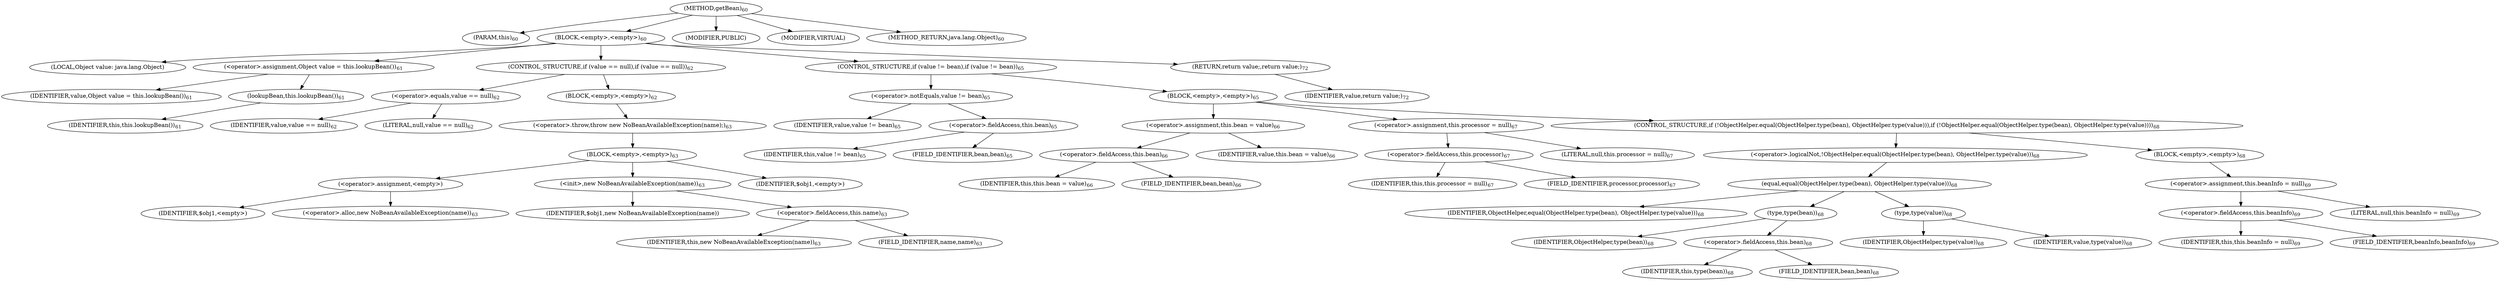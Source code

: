 digraph "getBean" {  
"127" [label = <(METHOD,getBean)<SUB>60</SUB>> ]
"14" [label = <(PARAM,this)<SUB>60</SUB>> ]
"128" [label = <(BLOCK,&lt;empty&gt;,&lt;empty&gt;)<SUB>60</SUB>> ]
"129" [label = <(LOCAL,Object value: java.lang.Object)> ]
"130" [label = <(&lt;operator&gt;.assignment,Object value = this.lookupBean())<SUB>61</SUB>> ]
"131" [label = <(IDENTIFIER,value,Object value = this.lookupBean())<SUB>61</SUB>> ]
"132" [label = <(lookupBean,this.lookupBean())<SUB>61</SUB>> ]
"13" [label = <(IDENTIFIER,this,this.lookupBean())<SUB>61</SUB>> ]
"133" [label = <(CONTROL_STRUCTURE,if (value == null),if (value == null))<SUB>62</SUB>> ]
"134" [label = <(&lt;operator&gt;.equals,value == null)<SUB>62</SUB>> ]
"135" [label = <(IDENTIFIER,value,value == null)<SUB>62</SUB>> ]
"136" [label = <(LITERAL,null,value == null)<SUB>62</SUB>> ]
"137" [label = <(BLOCK,&lt;empty&gt;,&lt;empty&gt;)<SUB>62</SUB>> ]
"138" [label = <(&lt;operator&gt;.throw,throw new NoBeanAvailableException(name);)<SUB>63</SUB>> ]
"139" [label = <(BLOCK,&lt;empty&gt;,&lt;empty&gt;)<SUB>63</SUB>> ]
"140" [label = <(&lt;operator&gt;.assignment,&lt;empty&gt;)> ]
"141" [label = <(IDENTIFIER,$obj1,&lt;empty&gt;)> ]
"142" [label = <(&lt;operator&gt;.alloc,new NoBeanAvailableException(name))<SUB>63</SUB>> ]
"143" [label = <(&lt;init&gt;,new NoBeanAvailableException(name))<SUB>63</SUB>> ]
"144" [label = <(IDENTIFIER,$obj1,new NoBeanAvailableException(name))> ]
"145" [label = <(&lt;operator&gt;.fieldAccess,this.name)<SUB>63</SUB>> ]
"146" [label = <(IDENTIFIER,this,new NoBeanAvailableException(name))<SUB>63</SUB>> ]
"147" [label = <(FIELD_IDENTIFIER,name,name)<SUB>63</SUB>> ]
"148" [label = <(IDENTIFIER,$obj1,&lt;empty&gt;)> ]
"149" [label = <(CONTROL_STRUCTURE,if (value != bean),if (value != bean))<SUB>65</SUB>> ]
"150" [label = <(&lt;operator&gt;.notEquals,value != bean)<SUB>65</SUB>> ]
"151" [label = <(IDENTIFIER,value,value != bean)<SUB>65</SUB>> ]
"152" [label = <(&lt;operator&gt;.fieldAccess,this.bean)<SUB>65</SUB>> ]
"153" [label = <(IDENTIFIER,this,value != bean)<SUB>65</SUB>> ]
"154" [label = <(FIELD_IDENTIFIER,bean,bean)<SUB>65</SUB>> ]
"155" [label = <(BLOCK,&lt;empty&gt;,&lt;empty&gt;)<SUB>65</SUB>> ]
"156" [label = <(&lt;operator&gt;.assignment,this.bean = value)<SUB>66</SUB>> ]
"157" [label = <(&lt;operator&gt;.fieldAccess,this.bean)<SUB>66</SUB>> ]
"158" [label = <(IDENTIFIER,this,this.bean = value)<SUB>66</SUB>> ]
"159" [label = <(FIELD_IDENTIFIER,bean,bean)<SUB>66</SUB>> ]
"160" [label = <(IDENTIFIER,value,this.bean = value)<SUB>66</SUB>> ]
"161" [label = <(&lt;operator&gt;.assignment,this.processor = null)<SUB>67</SUB>> ]
"162" [label = <(&lt;operator&gt;.fieldAccess,this.processor)<SUB>67</SUB>> ]
"163" [label = <(IDENTIFIER,this,this.processor = null)<SUB>67</SUB>> ]
"164" [label = <(FIELD_IDENTIFIER,processor,processor)<SUB>67</SUB>> ]
"165" [label = <(LITERAL,null,this.processor = null)<SUB>67</SUB>> ]
"166" [label = <(CONTROL_STRUCTURE,if (!ObjectHelper.equal(ObjectHelper.type(bean), ObjectHelper.type(value))),if (!ObjectHelper.equal(ObjectHelper.type(bean), ObjectHelper.type(value))))<SUB>68</SUB>> ]
"167" [label = <(&lt;operator&gt;.logicalNot,!ObjectHelper.equal(ObjectHelper.type(bean), ObjectHelper.type(value)))<SUB>68</SUB>> ]
"168" [label = <(equal,equal(ObjectHelper.type(bean), ObjectHelper.type(value)))<SUB>68</SUB>> ]
"169" [label = <(IDENTIFIER,ObjectHelper,equal(ObjectHelper.type(bean), ObjectHelper.type(value)))<SUB>68</SUB>> ]
"170" [label = <(type,type(bean))<SUB>68</SUB>> ]
"171" [label = <(IDENTIFIER,ObjectHelper,type(bean))<SUB>68</SUB>> ]
"172" [label = <(&lt;operator&gt;.fieldAccess,this.bean)<SUB>68</SUB>> ]
"173" [label = <(IDENTIFIER,this,type(bean))<SUB>68</SUB>> ]
"174" [label = <(FIELD_IDENTIFIER,bean,bean)<SUB>68</SUB>> ]
"175" [label = <(type,type(value))<SUB>68</SUB>> ]
"176" [label = <(IDENTIFIER,ObjectHelper,type(value))<SUB>68</SUB>> ]
"177" [label = <(IDENTIFIER,value,type(value))<SUB>68</SUB>> ]
"178" [label = <(BLOCK,&lt;empty&gt;,&lt;empty&gt;)<SUB>68</SUB>> ]
"179" [label = <(&lt;operator&gt;.assignment,this.beanInfo = null)<SUB>69</SUB>> ]
"180" [label = <(&lt;operator&gt;.fieldAccess,this.beanInfo)<SUB>69</SUB>> ]
"181" [label = <(IDENTIFIER,this,this.beanInfo = null)<SUB>69</SUB>> ]
"182" [label = <(FIELD_IDENTIFIER,beanInfo,beanInfo)<SUB>69</SUB>> ]
"183" [label = <(LITERAL,null,this.beanInfo = null)<SUB>69</SUB>> ]
"184" [label = <(RETURN,return value;,return value;)<SUB>72</SUB>> ]
"185" [label = <(IDENTIFIER,value,return value;)<SUB>72</SUB>> ]
"186" [label = <(MODIFIER,PUBLIC)> ]
"187" [label = <(MODIFIER,VIRTUAL)> ]
"188" [label = <(METHOD_RETURN,java.lang.Object)<SUB>60</SUB>> ]
  "127" -> "14" 
  "127" -> "128" 
  "127" -> "186" 
  "127" -> "187" 
  "127" -> "188" 
  "128" -> "129" 
  "128" -> "130" 
  "128" -> "133" 
  "128" -> "149" 
  "128" -> "184" 
  "130" -> "131" 
  "130" -> "132" 
  "132" -> "13" 
  "133" -> "134" 
  "133" -> "137" 
  "134" -> "135" 
  "134" -> "136" 
  "137" -> "138" 
  "138" -> "139" 
  "139" -> "140" 
  "139" -> "143" 
  "139" -> "148" 
  "140" -> "141" 
  "140" -> "142" 
  "143" -> "144" 
  "143" -> "145" 
  "145" -> "146" 
  "145" -> "147" 
  "149" -> "150" 
  "149" -> "155" 
  "150" -> "151" 
  "150" -> "152" 
  "152" -> "153" 
  "152" -> "154" 
  "155" -> "156" 
  "155" -> "161" 
  "155" -> "166" 
  "156" -> "157" 
  "156" -> "160" 
  "157" -> "158" 
  "157" -> "159" 
  "161" -> "162" 
  "161" -> "165" 
  "162" -> "163" 
  "162" -> "164" 
  "166" -> "167" 
  "166" -> "178" 
  "167" -> "168" 
  "168" -> "169" 
  "168" -> "170" 
  "168" -> "175" 
  "170" -> "171" 
  "170" -> "172" 
  "172" -> "173" 
  "172" -> "174" 
  "175" -> "176" 
  "175" -> "177" 
  "178" -> "179" 
  "179" -> "180" 
  "179" -> "183" 
  "180" -> "181" 
  "180" -> "182" 
  "184" -> "185" 
}
